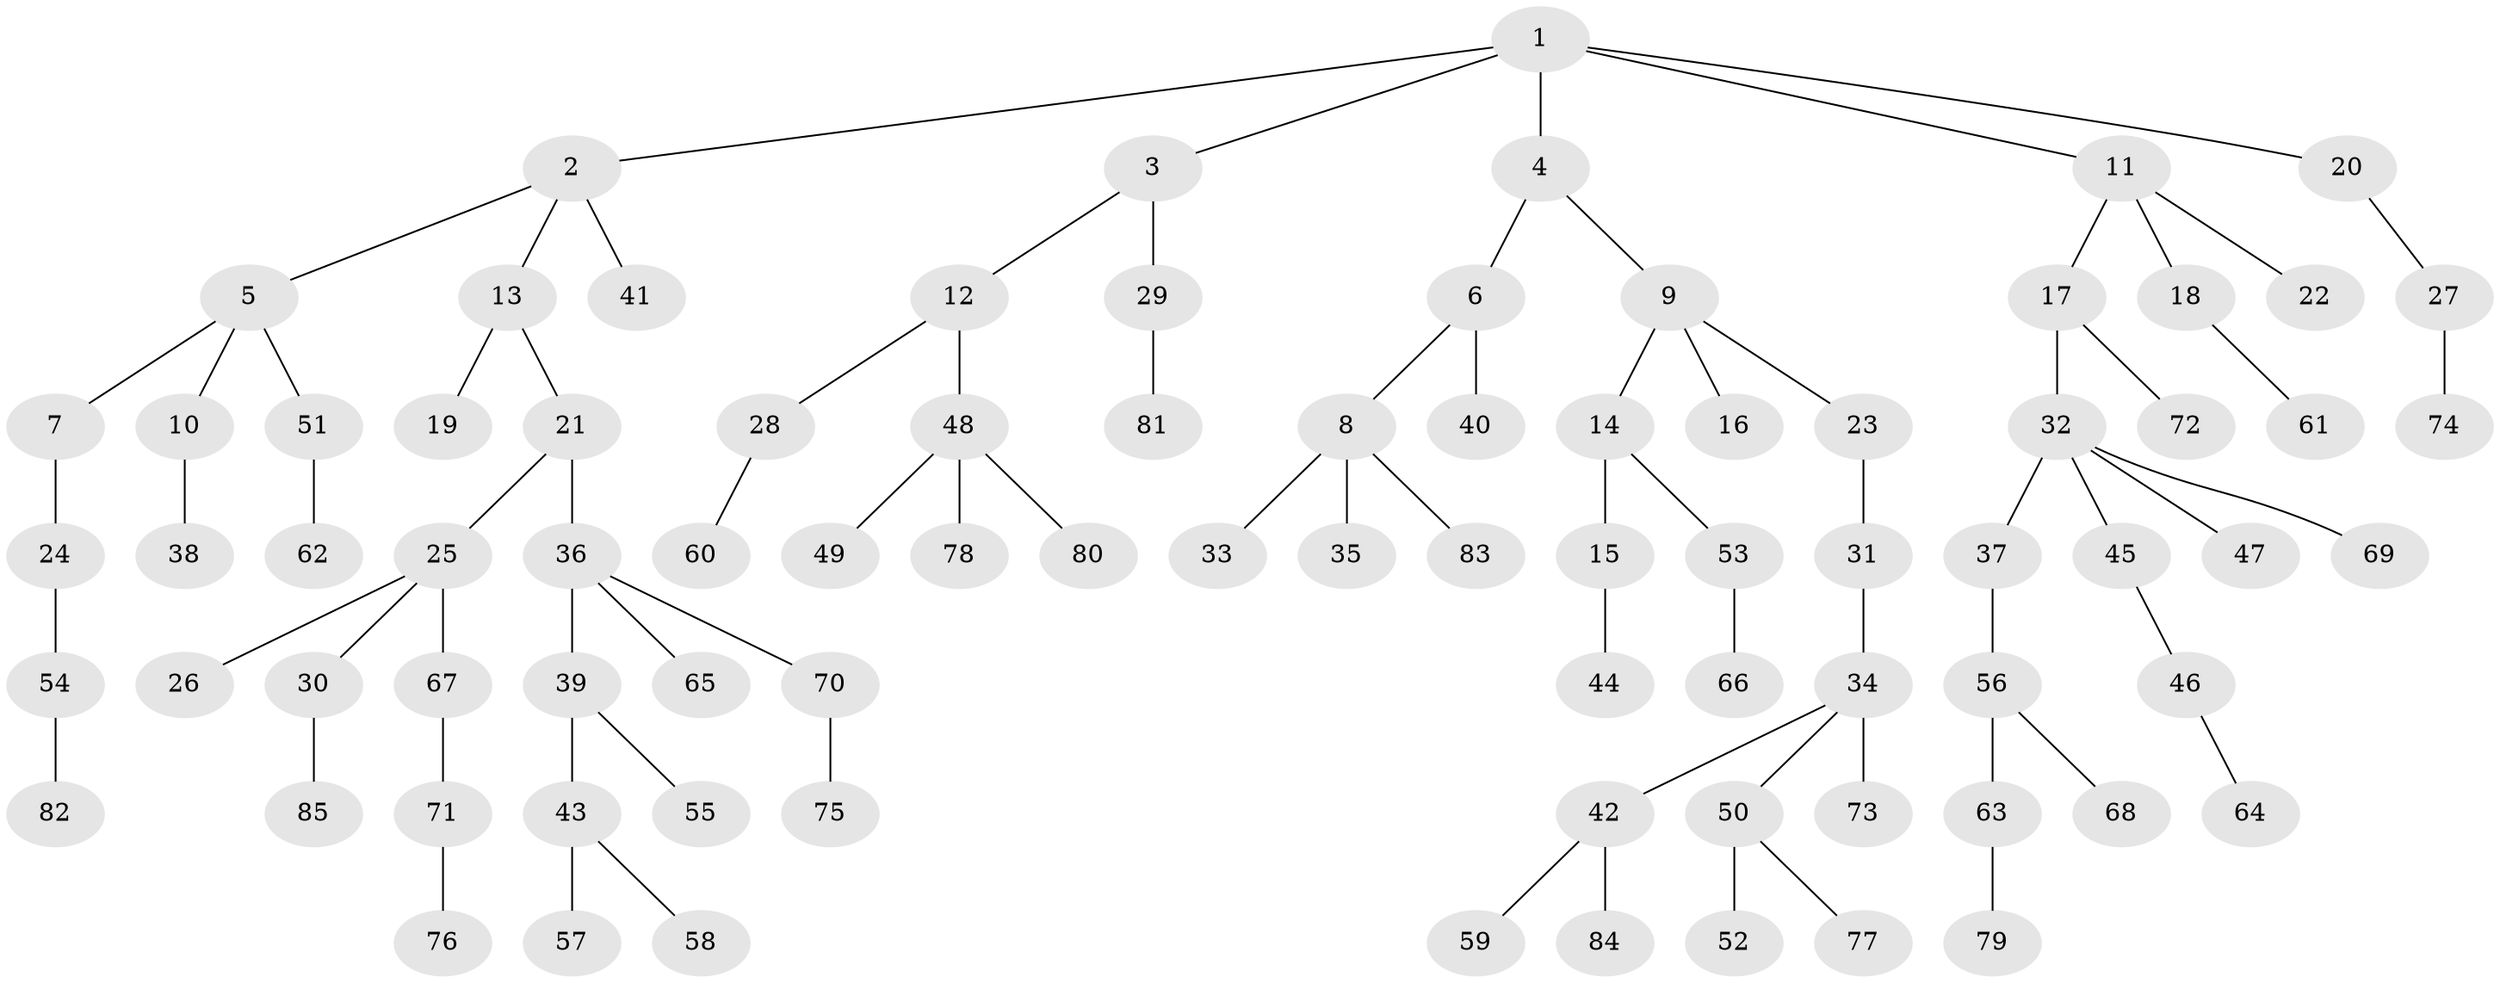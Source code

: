 // Generated by graph-tools (version 1.1) at 2025/36/03/09/25 02:36:49]
// undirected, 85 vertices, 84 edges
graph export_dot {
graph [start="1"]
  node [color=gray90,style=filled];
  1;
  2;
  3;
  4;
  5;
  6;
  7;
  8;
  9;
  10;
  11;
  12;
  13;
  14;
  15;
  16;
  17;
  18;
  19;
  20;
  21;
  22;
  23;
  24;
  25;
  26;
  27;
  28;
  29;
  30;
  31;
  32;
  33;
  34;
  35;
  36;
  37;
  38;
  39;
  40;
  41;
  42;
  43;
  44;
  45;
  46;
  47;
  48;
  49;
  50;
  51;
  52;
  53;
  54;
  55;
  56;
  57;
  58;
  59;
  60;
  61;
  62;
  63;
  64;
  65;
  66;
  67;
  68;
  69;
  70;
  71;
  72;
  73;
  74;
  75;
  76;
  77;
  78;
  79;
  80;
  81;
  82;
  83;
  84;
  85;
  1 -- 2;
  1 -- 3;
  1 -- 4;
  1 -- 11;
  1 -- 20;
  2 -- 5;
  2 -- 13;
  2 -- 41;
  3 -- 12;
  3 -- 29;
  4 -- 6;
  4 -- 9;
  5 -- 7;
  5 -- 10;
  5 -- 51;
  6 -- 8;
  6 -- 40;
  7 -- 24;
  8 -- 33;
  8 -- 35;
  8 -- 83;
  9 -- 14;
  9 -- 16;
  9 -- 23;
  10 -- 38;
  11 -- 17;
  11 -- 18;
  11 -- 22;
  12 -- 28;
  12 -- 48;
  13 -- 19;
  13 -- 21;
  14 -- 15;
  14 -- 53;
  15 -- 44;
  17 -- 32;
  17 -- 72;
  18 -- 61;
  20 -- 27;
  21 -- 25;
  21 -- 36;
  23 -- 31;
  24 -- 54;
  25 -- 26;
  25 -- 30;
  25 -- 67;
  27 -- 74;
  28 -- 60;
  29 -- 81;
  30 -- 85;
  31 -- 34;
  32 -- 37;
  32 -- 45;
  32 -- 47;
  32 -- 69;
  34 -- 42;
  34 -- 50;
  34 -- 73;
  36 -- 39;
  36 -- 65;
  36 -- 70;
  37 -- 56;
  39 -- 43;
  39 -- 55;
  42 -- 59;
  42 -- 84;
  43 -- 57;
  43 -- 58;
  45 -- 46;
  46 -- 64;
  48 -- 49;
  48 -- 78;
  48 -- 80;
  50 -- 52;
  50 -- 77;
  51 -- 62;
  53 -- 66;
  54 -- 82;
  56 -- 63;
  56 -- 68;
  63 -- 79;
  67 -- 71;
  70 -- 75;
  71 -- 76;
}
